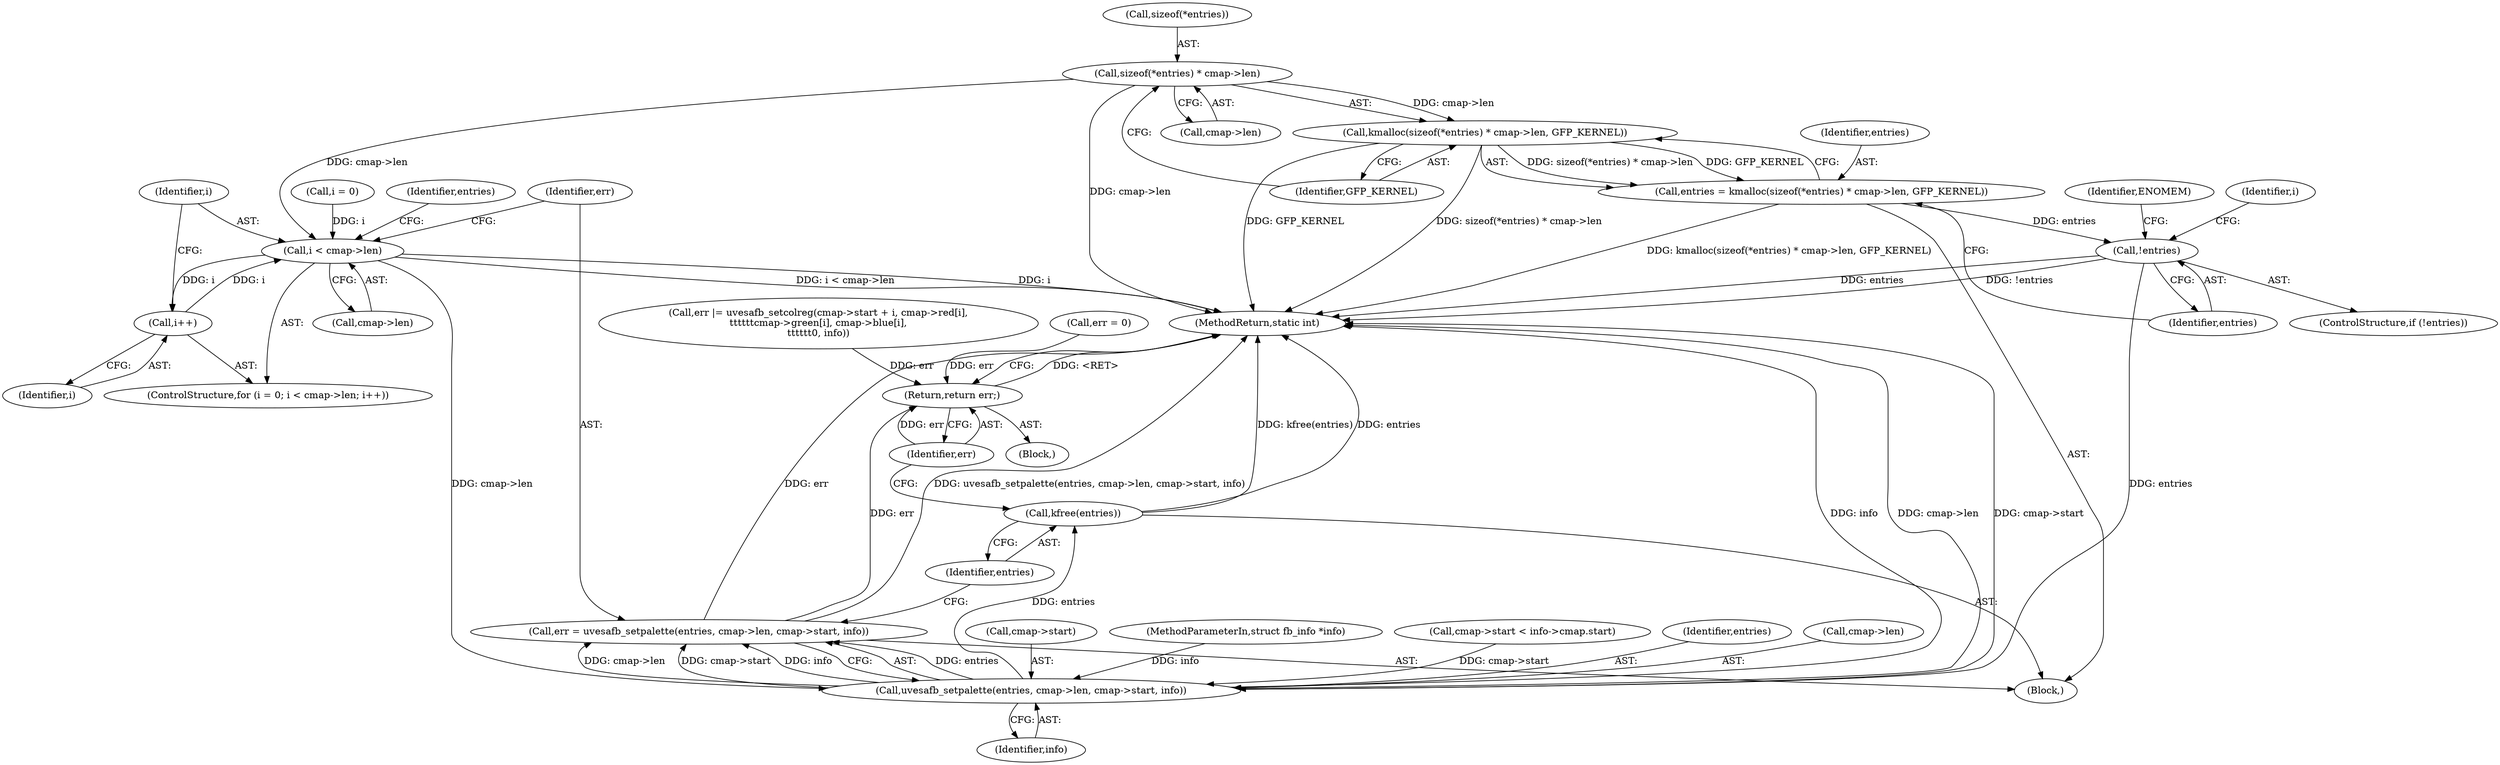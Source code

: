 digraph "1_linux_9f645bcc566a1e9f921bdae7528a01ced5bc3713@API" {
"1000162" [label="(Call,sizeof(*entries) * cmap->len)"];
"1000161" [label="(Call,kmalloc(sizeof(*entries) * cmap->len, GFP_KERNEL))"];
"1000159" [label="(Call,entries = kmalloc(sizeof(*entries) * cmap->len, GFP_KERNEL))"];
"1000171" [label="(Call,!entries)"];
"1000236" [label="(Call,uvesafb_setpalette(entries, cmap->len, cmap->start, info))"];
"1000234" [label="(Call,err = uvesafb_setpalette(entries, cmap->len, cmap->start, info))"];
"1000286" [label="(Return,return err;)"];
"1000245" [label="(Call,kfree(entries))"];
"1000180" [label="(Call,i < cmap->len)"];
"1000185" [label="(Call,i++)"];
"1000180" [label="(Call,i < cmap->len)"];
"1000241" [label="(Call,cmap->start)"];
"1000114" [label="(Call,err = 0)"];
"1000169" [label="(Identifier,GFP_KERNEL)"];
"1000166" [label="(Call,cmap->len)"];
"1000160" [label="(Identifier,entries)"];
"1000286" [label="(Return,return err;)"];
"1000186" [label="(Identifier,i)"];
"1000172" [label="(Identifier,entries)"];
"1000125" [label="(Block,)"];
"1000104" [label="(Block,)"];
"1000245" [label="(Call,kfree(entries))"];
"1000178" [label="(Identifier,i)"];
"1000161" [label="(Call,kmalloc(sizeof(*entries) * cmap->len, GFP_KERNEL))"];
"1000246" [label="(Identifier,entries)"];
"1000177" [label="(Call,i = 0)"];
"1000181" [label="(Identifier,i)"];
"1000234" [label="(Call,err = uvesafb_setpalette(entries, cmap->len, cmap->start, info))"];
"1000261" [label="(Call,err |= uvesafb_setcolreg(cmap->start + i, cmap->red[i],\n\t\t\t\t\t\tcmap->green[i], cmap->blue[i],\n\t\t\t\t\t\t0, info))"];
"1000191" [label="(Identifier,entries)"];
"1000235" [label="(Identifier,err)"];
"1000287" [label="(Identifier,err)"];
"1000163" [label="(Call,sizeof(*entries))"];
"1000103" [label="(MethodParameterIn,struct fb_info *info)"];
"1000159" [label="(Call,entries = kmalloc(sizeof(*entries) * cmap->len, GFP_KERNEL))"];
"1000147" [label="(Call,cmap->start < info->cmap.start)"];
"1000237" [label="(Identifier,entries)"];
"1000185" [label="(Call,i++)"];
"1000175" [label="(Identifier,ENOMEM)"];
"1000170" [label="(ControlStructure,if (!entries))"];
"1000176" [label="(ControlStructure,for (i = 0; i < cmap->len; i++))"];
"1000238" [label="(Call,cmap->len)"];
"1000244" [label="(Identifier,info)"];
"1000236" [label="(Call,uvesafb_setpalette(entries, cmap->len, cmap->start, info))"];
"1000182" [label="(Call,cmap->len)"];
"1000171" [label="(Call,!entries)"];
"1000162" [label="(Call,sizeof(*entries) * cmap->len)"];
"1000288" [label="(MethodReturn,static int)"];
"1000162" -> "1000161"  [label="AST: "];
"1000162" -> "1000166"  [label="CFG: "];
"1000163" -> "1000162"  [label="AST: "];
"1000166" -> "1000162"  [label="AST: "];
"1000169" -> "1000162"  [label="CFG: "];
"1000162" -> "1000288"  [label="DDG: cmap->len"];
"1000162" -> "1000161"  [label="DDG: cmap->len"];
"1000162" -> "1000180"  [label="DDG: cmap->len"];
"1000161" -> "1000159"  [label="AST: "];
"1000161" -> "1000169"  [label="CFG: "];
"1000169" -> "1000161"  [label="AST: "];
"1000159" -> "1000161"  [label="CFG: "];
"1000161" -> "1000288"  [label="DDG: GFP_KERNEL"];
"1000161" -> "1000288"  [label="DDG: sizeof(*entries) * cmap->len"];
"1000161" -> "1000159"  [label="DDG: sizeof(*entries) * cmap->len"];
"1000161" -> "1000159"  [label="DDG: GFP_KERNEL"];
"1000159" -> "1000125"  [label="AST: "];
"1000160" -> "1000159"  [label="AST: "];
"1000172" -> "1000159"  [label="CFG: "];
"1000159" -> "1000288"  [label="DDG: kmalloc(sizeof(*entries) * cmap->len, GFP_KERNEL)"];
"1000159" -> "1000171"  [label="DDG: entries"];
"1000171" -> "1000170"  [label="AST: "];
"1000171" -> "1000172"  [label="CFG: "];
"1000172" -> "1000171"  [label="AST: "];
"1000175" -> "1000171"  [label="CFG: "];
"1000178" -> "1000171"  [label="CFG: "];
"1000171" -> "1000288"  [label="DDG: entries"];
"1000171" -> "1000288"  [label="DDG: !entries"];
"1000171" -> "1000236"  [label="DDG: entries"];
"1000236" -> "1000234"  [label="AST: "];
"1000236" -> "1000244"  [label="CFG: "];
"1000237" -> "1000236"  [label="AST: "];
"1000238" -> "1000236"  [label="AST: "];
"1000241" -> "1000236"  [label="AST: "];
"1000244" -> "1000236"  [label="AST: "];
"1000234" -> "1000236"  [label="CFG: "];
"1000236" -> "1000288"  [label="DDG: cmap->len"];
"1000236" -> "1000288"  [label="DDG: info"];
"1000236" -> "1000288"  [label="DDG: cmap->start"];
"1000236" -> "1000234"  [label="DDG: entries"];
"1000236" -> "1000234"  [label="DDG: cmap->len"];
"1000236" -> "1000234"  [label="DDG: cmap->start"];
"1000236" -> "1000234"  [label="DDG: info"];
"1000180" -> "1000236"  [label="DDG: cmap->len"];
"1000147" -> "1000236"  [label="DDG: cmap->start"];
"1000103" -> "1000236"  [label="DDG: info"];
"1000236" -> "1000245"  [label="DDG: entries"];
"1000234" -> "1000125"  [label="AST: "];
"1000235" -> "1000234"  [label="AST: "];
"1000246" -> "1000234"  [label="CFG: "];
"1000234" -> "1000288"  [label="DDG: uvesafb_setpalette(entries, cmap->len, cmap->start, info)"];
"1000234" -> "1000288"  [label="DDG: err"];
"1000234" -> "1000286"  [label="DDG: err"];
"1000286" -> "1000104"  [label="AST: "];
"1000286" -> "1000287"  [label="CFG: "];
"1000287" -> "1000286"  [label="AST: "];
"1000288" -> "1000286"  [label="CFG: "];
"1000286" -> "1000288"  [label="DDG: <RET>"];
"1000287" -> "1000286"  [label="DDG: err"];
"1000114" -> "1000286"  [label="DDG: err"];
"1000261" -> "1000286"  [label="DDG: err"];
"1000245" -> "1000125"  [label="AST: "];
"1000245" -> "1000246"  [label="CFG: "];
"1000246" -> "1000245"  [label="AST: "];
"1000287" -> "1000245"  [label="CFG: "];
"1000245" -> "1000288"  [label="DDG: kfree(entries)"];
"1000245" -> "1000288"  [label="DDG: entries"];
"1000180" -> "1000176"  [label="AST: "];
"1000180" -> "1000182"  [label="CFG: "];
"1000181" -> "1000180"  [label="AST: "];
"1000182" -> "1000180"  [label="AST: "];
"1000191" -> "1000180"  [label="CFG: "];
"1000235" -> "1000180"  [label="CFG: "];
"1000180" -> "1000288"  [label="DDG: i"];
"1000180" -> "1000288"  [label="DDG: i < cmap->len"];
"1000177" -> "1000180"  [label="DDG: i"];
"1000185" -> "1000180"  [label="DDG: i"];
"1000180" -> "1000185"  [label="DDG: i"];
"1000185" -> "1000176"  [label="AST: "];
"1000185" -> "1000186"  [label="CFG: "];
"1000186" -> "1000185"  [label="AST: "];
"1000181" -> "1000185"  [label="CFG: "];
}
